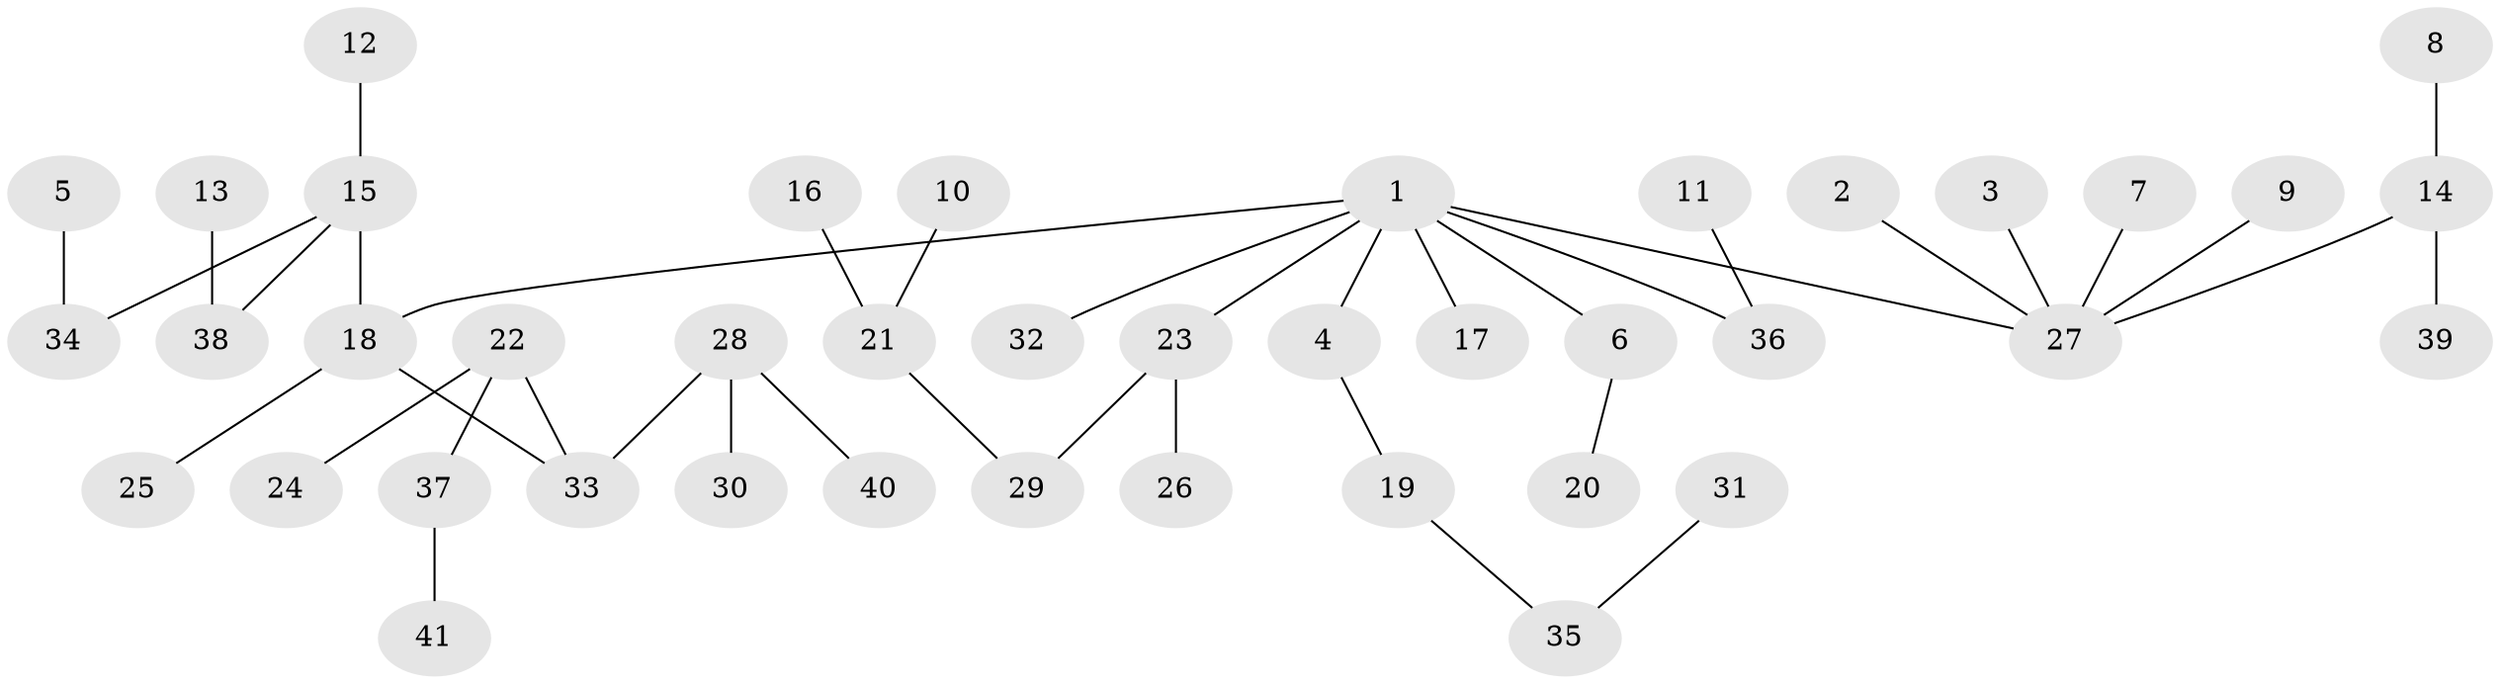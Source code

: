 // original degree distribution, {5: 0.06172839506172839, 2: 0.2839506172839506, 3: 0.13580246913580246, 6: 0.012345679012345678, 1: 0.4691358024691358, 4: 0.037037037037037035}
// Generated by graph-tools (version 1.1) at 2025/26/03/09/25 03:26:26]
// undirected, 41 vertices, 40 edges
graph export_dot {
graph [start="1"]
  node [color=gray90,style=filled];
  1;
  2;
  3;
  4;
  5;
  6;
  7;
  8;
  9;
  10;
  11;
  12;
  13;
  14;
  15;
  16;
  17;
  18;
  19;
  20;
  21;
  22;
  23;
  24;
  25;
  26;
  27;
  28;
  29;
  30;
  31;
  32;
  33;
  34;
  35;
  36;
  37;
  38;
  39;
  40;
  41;
  1 -- 4 [weight=1.0];
  1 -- 6 [weight=1.0];
  1 -- 17 [weight=1.0];
  1 -- 18 [weight=1.0];
  1 -- 23 [weight=1.0];
  1 -- 27 [weight=1.0];
  1 -- 32 [weight=1.0];
  1 -- 36 [weight=1.0];
  2 -- 27 [weight=1.0];
  3 -- 27 [weight=1.0];
  4 -- 19 [weight=1.0];
  5 -- 34 [weight=1.0];
  6 -- 20 [weight=1.0];
  7 -- 27 [weight=1.0];
  8 -- 14 [weight=1.0];
  9 -- 27 [weight=1.0];
  10 -- 21 [weight=1.0];
  11 -- 36 [weight=1.0];
  12 -- 15 [weight=1.0];
  13 -- 38 [weight=1.0];
  14 -- 27 [weight=1.0];
  14 -- 39 [weight=1.0];
  15 -- 18 [weight=1.0];
  15 -- 34 [weight=1.0];
  15 -- 38 [weight=1.0];
  16 -- 21 [weight=1.0];
  18 -- 25 [weight=1.0];
  18 -- 33 [weight=1.0];
  19 -- 35 [weight=1.0];
  21 -- 29 [weight=1.0];
  22 -- 24 [weight=1.0];
  22 -- 33 [weight=1.0];
  22 -- 37 [weight=1.0];
  23 -- 26 [weight=1.0];
  23 -- 29 [weight=1.0];
  28 -- 30 [weight=1.0];
  28 -- 33 [weight=1.0];
  28 -- 40 [weight=1.0];
  31 -- 35 [weight=1.0];
  37 -- 41 [weight=1.0];
}
